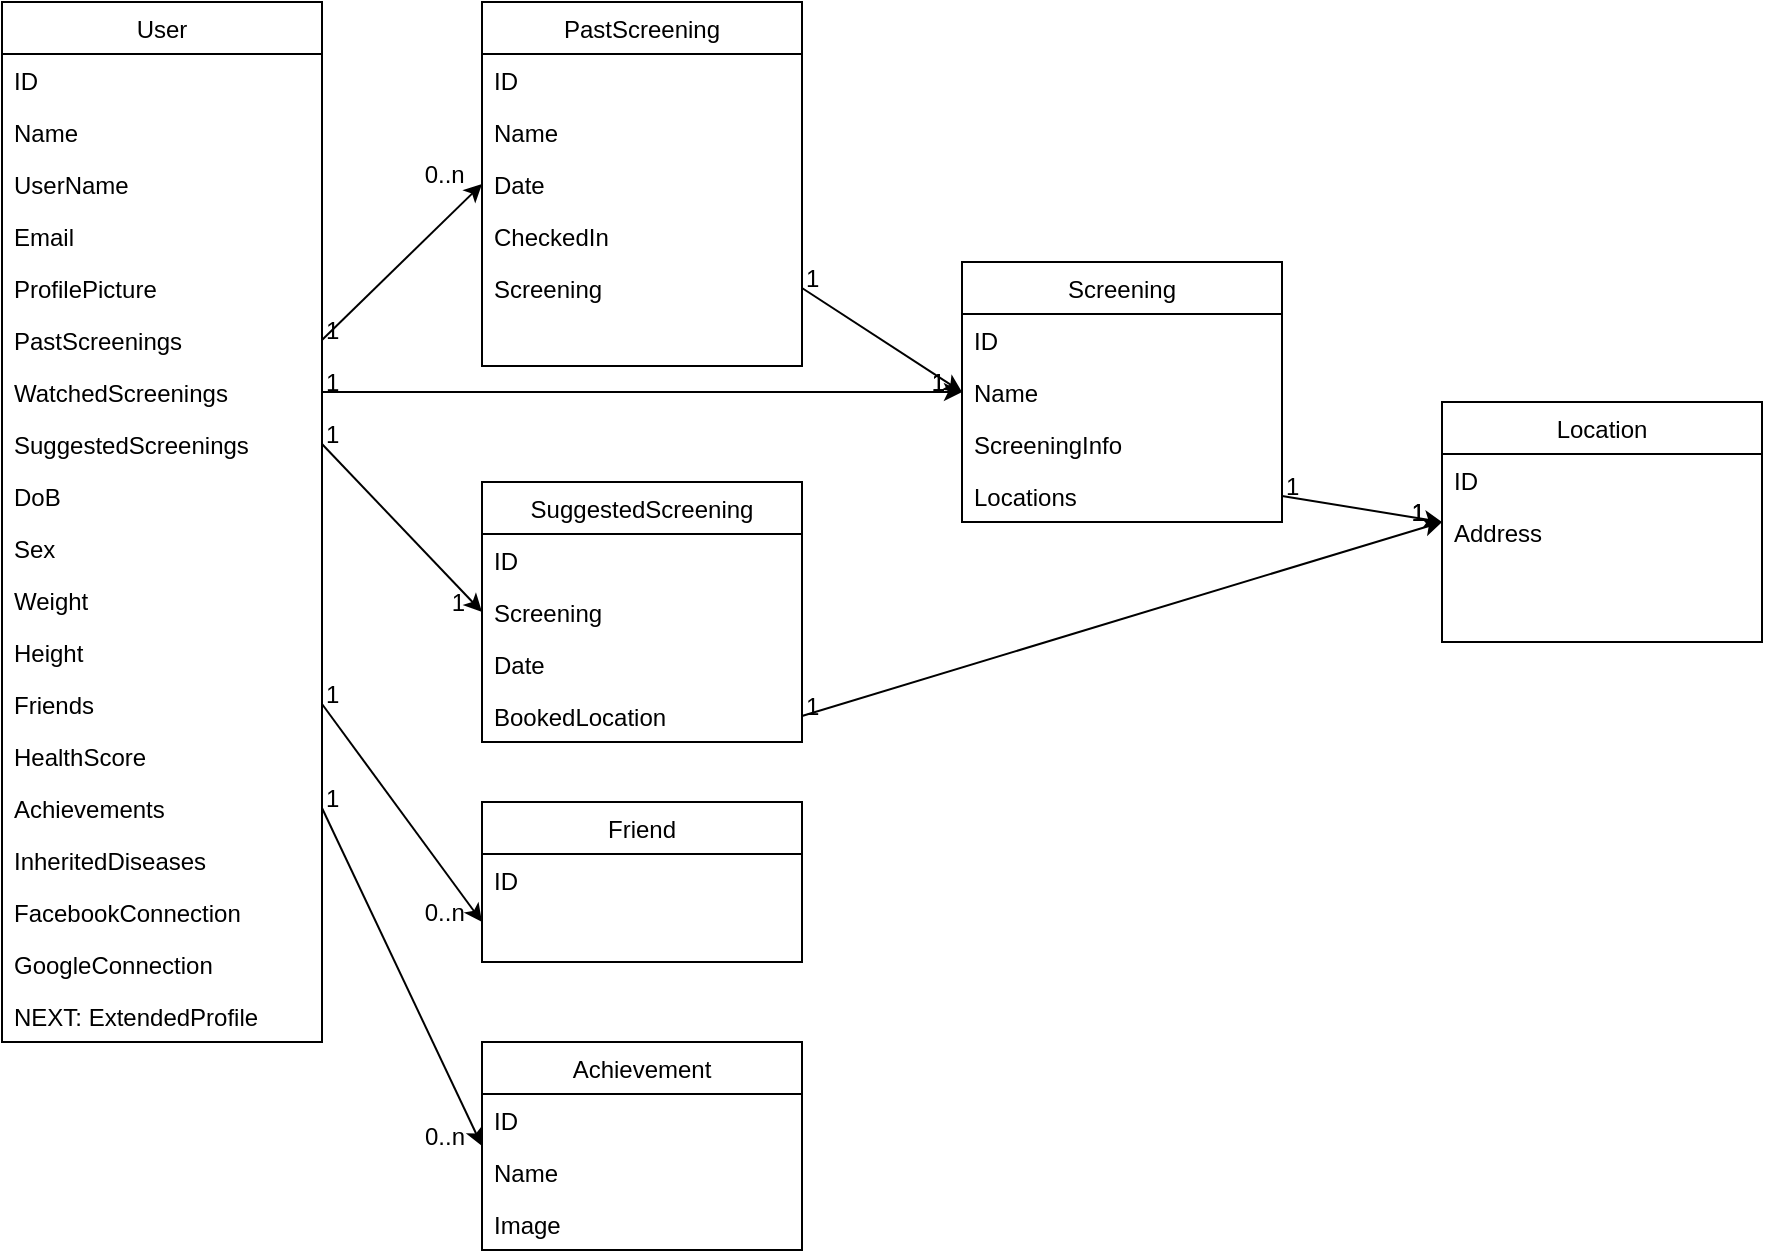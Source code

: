 <mxfile version="14.4.2" type="device"><diagram id="C5RBs43oDa-KdzZeNtuy" name="Page-1"><mxGraphModel dx="1422" dy="882" grid="1" gridSize="10" guides="1" tooltips="1" connect="1" arrows="1" fold="1" page="1" pageScale="1" pageWidth="827" pageHeight="1169" math="0" shadow="0"><root><mxCell id="WIyWlLk6GJQsqaUBKTNV-0"/><mxCell id="WIyWlLk6GJQsqaUBKTNV-1" parent="WIyWlLk6GJQsqaUBKTNV-0"/><mxCell id="zkfFHV4jXpPFQw0GAbJ--0" value="User" style="swimlane;fontStyle=0;align=center;verticalAlign=top;childLayout=stackLayout;horizontal=1;startSize=26;horizontalStack=0;resizeParent=1;resizeLast=0;collapsible=1;marginBottom=0;rounded=0;shadow=0;strokeWidth=1;" parent="WIyWlLk6GJQsqaUBKTNV-1" vertex="1"><mxGeometry x="40" y="40" width="160" height="520" as="geometry"><mxRectangle x="40" y="40" width="160" height="26" as="alternateBounds"/></mxGeometry></mxCell><mxCell id="jA7SHZQasRQUAZk4EuVD-91" value="ID" style="text;align=left;verticalAlign=top;spacingLeft=4;spacingRight=4;overflow=hidden;rotatable=0;points=[[0,0.5],[1,0.5]];portConstraint=eastwest;rounded=0;shadow=0;html=0;" vertex="1" parent="zkfFHV4jXpPFQw0GAbJ--0"><mxGeometry y="26" width="160" height="26" as="geometry"/></mxCell><mxCell id="zkfFHV4jXpPFQw0GAbJ--1" value="Name" style="text;align=left;verticalAlign=top;spacingLeft=4;spacingRight=4;overflow=hidden;rotatable=0;points=[[0,0.5],[1,0.5]];portConstraint=eastwest;" parent="zkfFHV4jXpPFQw0GAbJ--0" vertex="1"><mxGeometry y="52" width="160" height="26" as="geometry"/></mxCell><mxCell id="jA7SHZQasRQUAZk4EuVD-69" value="UserName" style="text;align=left;verticalAlign=top;spacingLeft=4;spacingRight=4;overflow=hidden;rotatable=0;points=[[0,0.5],[1,0.5]];portConstraint=eastwest;rounded=0;shadow=0;html=0;" vertex="1" parent="zkfFHV4jXpPFQw0GAbJ--0"><mxGeometry y="78" width="160" height="26" as="geometry"/></mxCell><mxCell id="zkfFHV4jXpPFQw0GAbJ--2" value="Email" style="text;align=left;verticalAlign=top;spacingLeft=4;spacingRight=4;overflow=hidden;rotatable=0;points=[[0,0.5],[1,0.5]];portConstraint=eastwest;rounded=0;shadow=0;html=0;" parent="zkfFHV4jXpPFQw0GAbJ--0" vertex="1"><mxGeometry y="104" width="160" height="26" as="geometry"/></mxCell><mxCell id="jA7SHZQasRQUAZk4EuVD-15" value="ProfilePicture" style="text;align=left;verticalAlign=top;spacingLeft=4;spacingRight=4;overflow=hidden;rotatable=0;points=[[0,0.5],[1,0.5]];portConstraint=eastwest;rounded=0;shadow=0;html=0;" vertex="1" parent="zkfFHV4jXpPFQw0GAbJ--0"><mxGeometry y="130" width="160" height="26" as="geometry"/></mxCell><mxCell id="jA7SHZQasRQUAZk4EuVD-9" value="PastScreenings" style="text;align=left;verticalAlign=top;spacingLeft=4;spacingRight=4;overflow=hidden;rotatable=0;points=[[0,0.5],[1,0.5]];portConstraint=eastwest;rounded=0;shadow=0;html=0;" vertex="1" parent="zkfFHV4jXpPFQw0GAbJ--0"><mxGeometry y="156" width="160" height="26" as="geometry"/></mxCell><mxCell id="jA7SHZQasRQUAZk4EuVD-26" value="WatchedScreenings" style="text;align=left;verticalAlign=top;spacingLeft=4;spacingRight=4;overflow=hidden;rotatable=0;points=[[0,0.5],[1,0.5]];portConstraint=eastwest;rounded=0;shadow=0;html=0;" vertex="1" parent="zkfFHV4jXpPFQw0GAbJ--0"><mxGeometry y="182" width="160" height="26" as="geometry"/></mxCell><mxCell id="jA7SHZQasRQUAZk4EuVD-27" value="SuggestedScreenings" style="text;align=left;verticalAlign=top;spacingLeft=4;spacingRight=4;overflow=hidden;rotatable=0;points=[[0,0.5],[1,0.5]];portConstraint=eastwest;rounded=0;shadow=0;html=0;" vertex="1" parent="zkfFHV4jXpPFQw0GAbJ--0"><mxGeometry y="208" width="160" height="26" as="geometry"/></mxCell><mxCell id="zkfFHV4jXpPFQw0GAbJ--3" value="DoB" style="text;align=left;verticalAlign=top;spacingLeft=4;spacingRight=4;overflow=hidden;rotatable=0;points=[[0,0.5],[1,0.5]];portConstraint=eastwest;rounded=0;shadow=0;html=0;" parent="zkfFHV4jXpPFQw0GAbJ--0" vertex="1"><mxGeometry y="234" width="160" height="26" as="geometry"/></mxCell><mxCell id="jA7SHZQasRQUAZk4EuVD-0" value="Sex" style="text;align=left;verticalAlign=top;spacingLeft=4;spacingRight=4;overflow=hidden;rotatable=0;points=[[0,0.5],[1,0.5]];portConstraint=eastwest;rounded=0;shadow=0;html=0;" vertex="1" parent="zkfFHV4jXpPFQw0GAbJ--0"><mxGeometry y="260" width="160" height="26" as="geometry"/></mxCell><mxCell id="jA7SHZQasRQUAZk4EuVD-54" value="Weight" style="text;align=left;verticalAlign=top;spacingLeft=4;spacingRight=4;overflow=hidden;rotatable=0;points=[[0,0.5],[1,0.5]];portConstraint=eastwest;rounded=0;shadow=0;html=0;" vertex="1" parent="zkfFHV4jXpPFQw0GAbJ--0"><mxGeometry y="286" width="160" height="26" as="geometry"/></mxCell><mxCell id="jA7SHZQasRQUAZk4EuVD-55" value="Height" style="text;align=left;verticalAlign=top;spacingLeft=4;spacingRight=4;overflow=hidden;rotatable=0;points=[[0,0.5],[1,0.5]];portConstraint=eastwest;rounded=0;shadow=0;html=0;" vertex="1" parent="zkfFHV4jXpPFQw0GAbJ--0"><mxGeometry y="312" width="160" height="26" as="geometry"/></mxCell><mxCell id="jA7SHZQasRQUAZk4EuVD-16" value="Friends" style="text;align=left;verticalAlign=top;spacingLeft=4;spacingRight=4;overflow=hidden;rotatable=0;points=[[0,0.5],[1,0.5]];portConstraint=eastwest;rounded=0;shadow=0;html=0;" vertex="1" parent="zkfFHV4jXpPFQw0GAbJ--0"><mxGeometry y="338" width="160" height="26" as="geometry"/></mxCell><mxCell id="jA7SHZQasRQUAZk4EuVD-25" value="HealthScore" style="text;align=left;verticalAlign=top;spacingLeft=4;spacingRight=4;overflow=hidden;rotatable=0;points=[[0,0.5],[1,0.5]];portConstraint=eastwest;rounded=0;shadow=0;html=0;" vertex="1" parent="zkfFHV4jXpPFQw0GAbJ--0"><mxGeometry y="364" width="160" height="26" as="geometry"/></mxCell><mxCell id="jA7SHZQasRQUAZk4EuVD-24" value="Achievements" style="text;align=left;verticalAlign=top;spacingLeft=4;spacingRight=4;overflow=hidden;rotatable=0;points=[[0,0.5],[1,0.5]];portConstraint=eastwest;rounded=0;shadow=0;html=0;" vertex="1" parent="zkfFHV4jXpPFQw0GAbJ--0"><mxGeometry y="390" width="160" height="26" as="geometry"/></mxCell><mxCell id="jA7SHZQasRQUAZk4EuVD-28" value="InheritedDiseases" style="text;align=left;verticalAlign=top;spacingLeft=4;spacingRight=4;overflow=hidden;rotatable=0;points=[[0,0.5],[1,0.5]];portConstraint=eastwest;rounded=0;shadow=0;html=0;" vertex="1" parent="zkfFHV4jXpPFQw0GAbJ--0"><mxGeometry y="416" width="160" height="26" as="geometry"/></mxCell><mxCell id="jA7SHZQasRQUAZk4EuVD-57" value="FacebookConnection" style="text;align=left;verticalAlign=top;spacingLeft=4;spacingRight=4;overflow=hidden;rotatable=0;points=[[0,0.5],[1,0.5]];portConstraint=eastwest;rounded=0;shadow=0;html=0;" vertex="1" parent="zkfFHV4jXpPFQw0GAbJ--0"><mxGeometry y="442" width="160" height="26" as="geometry"/></mxCell><mxCell id="jA7SHZQasRQUAZk4EuVD-87" value="GoogleConnection" style="text;align=left;verticalAlign=top;spacingLeft=4;spacingRight=4;overflow=hidden;rotatable=0;points=[[0,0.5],[1,0.5]];portConstraint=eastwest;rounded=0;shadow=0;html=0;" vertex="1" parent="zkfFHV4jXpPFQw0GAbJ--0"><mxGeometry y="468" width="160" height="26" as="geometry"/></mxCell><mxCell id="jA7SHZQasRQUAZk4EuVD-71" value="NEXT: ExtendedProfile" style="text;align=left;verticalAlign=top;spacingLeft=4;spacingRight=4;overflow=hidden;rotatable=0;points=[[0,0.5],[1,0.5]];portConstraint=eastwest;rounded=0;shadow=0;html=0;" vertex="1" parent="zkfFHV4jXpPFQw0GAbJ--0"><mxGeometry y="494" width="160" height="26" as="geometry"/></mxCell><mxCell id="zkfFHV4jXpPFQw0GAbJ--17" value="PastScreening" style="swimlane;fontStyle=0;align=center;verticalAlign=top;childLayout=stackLayout;horizontal=1;startSize=26;horizontalStack=0;resizeParent=1;resizeLast=0;collapsible=1;marginBottom=0;rounded=0;shadow=0;strokeWidth=1;" parent="WIyWlLk6GJQsqaUBKTNV-1" vertex="1"><mxGeometry x="280" y="40" width="160" height="182" as="geometry"><mxRectangle x="550" y="140" width="160" height="26" as="alternateBounds"/></mxGeometry></mxCell><mxCell id="jA7SHZQasRQUAZk4EuVD-90" value="ID" style="text;align=left;verticalAlign=top;spacingLeft=4;spacingRight=4;overflow=hidden;rotatable=0;points=[[0,0.5],[1,0.5]];portConstraint=eastwest;rounded=0;shadow=0;html=0;" vertex="1" parent="zkfFHV4jXpPFQw0GAbJ--17"><mxGeometry y="26" width="160" height="26" as="geometry"/></mxCell><mxCell id="zkfFHV4jXpPFQw0GAbJ--18" value="Name" style="text;align=left;verticalAlign=top;spacingLeft=4;spacingRight=4;overflow=hidden;rotatable=0;points=[[0,0.5],[1,0.5]];portConstraint=eastwest;" parent="zkfFHV4jXpPFQw0GAbJ--17" vertex="1"><mxGeometry y="52" width="160" height="26" as="geometry"/></mxCell><mxCell id="zkfFHV4jXpPFQw0GAbJ--19" value="Date" style="text;align=left;verticalAlign=top;spacingLeft=4;spacingRight=4;overflow=hidden;rotatable=0;points=[[0,0.5],[1,0.5]];portConstraint=eastwest;rounded=0;shadow=0;html=0;" parent="zkfFHV4jXpPFQw0GAbJ--17" vertex="1"><mxGeometry y="78" width="160" height="26" as="geometry"/></mxCell><mxCell id="jA7SHZQasRQUAZk4EuVD-13" value="CheckedIn" style="text;align=left;verticalAlign=top;spacingLeft=4;spacingRight=4;overflow=hidden;rotatable=0;points=[[0,0.5],[1,0.5]];portConstraint=eastwest;rounded=0;shadow=0;html=0;" vertex="1" parent="zkfFHV4jXpPFQw0GAbJ--17"><mxGeometry y="104" width="160" height="26" as="geometry"/></mxCell><mxCell id="jA7SHZQasRQUAZk4EuVD-65" value="Screening" style="text;align=left;verticalAlign=top;spacingLeft=4;spacingRight=4;overflow=hidden;rotatable=0;points=[[0,0.5],[1,0.5]];portConstraint=eastwest;rounded=0;shadow=0;html=0;" vertex="1" parent="zkfFHV4jXpPFQw0GAbJ--17"><mxGeometry y="130" width="160" height="26" as="geometry"/></mxCell><mxCell id="zkfFHV4jXpPFQw0GAbJ--26" value="" style="endArrow=classic;shadow=0;strokeWidth=1;rounded=0;endFill=1;exitX=1;exitY=0.5;exitDx=0;exitDy=0;entryX=0;entryY=0.5;entryDx=0;entryDy=0;" parent="WIyWlLk6GJQsqaUBKTNV-1" source="jA7SHZQasRQUAZk4EuVD-9" target="zkfFHV4jXpPFQw0GAbJ--17" edge="1"><mxGeometry x="0.5" y="41" relative="1" as="geometry"><mxPoint x="230" y="157" as="sourcePoint"/><mxPoint x="270" y="60" as="targetPoint"/><mxPoint x="-40" y="32" as="offset"/></mxGeometry></mxCell><mxCell id="zkfFHV4jXpPFQw0GAbJ--27" value="1" style="resizable=0;align=left;verticalAlign=bottom;labelBackgroundColor=none;fontSize=12;" parent="zkfFHV4jXpPFQw0GAbJ--26" connectable="0" vertex="1"><mxGeometry x="-1" relative="1" as="geometry"><mxPoint y="4" as="offset"/></mxGeometry></mxCell><mxCell id="zkfFHV4jXpPFQw0GAbJ--28" value="0..n" style="resizable=0;align=right;verticalAlign=bottom;labelBackgroundColor=none;fontSize=12;" parent="zkfFHV4jXpPFQw0GAbJ--26" connectable="0" vertex="1"><mxGeometry x="1" relative="1" as="geometry"><mxPoint x="-7" y="4" as="offset"/></mxGeometry></mxCell><mxCell id="jA7SHZQasRQUAZk4EuVD-17" value="Screening" style="swimlane;fontStyle=0;align=center;verticalAlign=top;childLayout=stackLayout;horizontal=1;startSize=26;horizontalStack=0;resizeParent=1;resizeLast=0;collapsible=1;marginBottom=0;rounded=0;shadow=0;strokeWidth=1;" vertex="1" parent="WIyWlLk6GJQsqaUBKTNV-1"><mxGeometry x="520" y="170" width="160" height="130" as="geometry"><mxRectangle x="550" y="140" width="160" height="26" as="alternateBounds"/></mxGeometry></mxCell><mxCell id="jA7SHZQasRQUAZk4EuVD-89" value="ID" style="text;align=left;verticalAlign=top;spacingLeft=4;spacingRight=4;overflow=hidden;rotatable=0;points=[[0,0.5],[1,0.5]];portConstraint=eastwest;rounded=0;shadow=0;html=0;" vertex="1" parent="jA7SHZQasRQUAZk4EuVD-17"><mxGeometry y="26" width="160" height="26" as="geometry"/></mxCell><mxCell id="jA7SHZQasRQUAZk4EuVD-18" value="Name" style="text;align=left;verticalAlign=top;spacingLeft=4;spacingRight=4;overflow=hidden;rotatable=0;points=[[0,0.5],[1,0.5]];portConstraint=eastwest;" vertex="1" parent="jA7SHZQasRQUAZk4EuVD-17"><mxGeometry y="52" width="160" height="26" as="geometry"/></mxCell><mxCell id="jA7SHZQasRQUAZk4EuVD-114" value="ScreeningInfo" style="text;align=left;verticalAlign=top;spacingLeft=4;spacingRight=4;overflow=hidden;rotatable=0;points=[[0,0.5],[1,0.5]];portConstraint=eastwest;rounded=0;shadow=0;html=0;" vertex="1" parent="jA7SHZQasRQUAZk4EuVD-17"><mxGeometry y="78" width="160" height="26" as="geometry"/></mxCell><mxCell id="jA7SHZQasRQUAZk4EuVD-21" value="Locations" style="text;align=left;verticalAlign=top;spacingLeft=4;spacingRight=4;overflow=hidden;rotatable=0;points=[[0,0.5],[1,0.5]];portConstraint=eastwest;rounded=0;shadow=0;html=0;" vertex="1" parent="jA7SHZQasRQUAZk4EuVD-17"><mxGeometry y="104" width="160" height="26" as="geometry"/></mxCell><mxCell id="jA7SHZQasRQUAZk4EuVD-30" value="Achievement" style="swimlane;fontStyle=0;align=center;verticalAlign=top;childLayout=stackLayout;horizontal=1;startSize=26;horizontalStack=0;resizeParent=1;resizeLast=0;collapsible=1;marginBottom=0;rounded=0;shadow=0;strokeWidth=1;" vertex="1" parent="WIyWlLk6GJQsqaUBKTNV-1"><mxGeometry x="280" y="560" width="160" height="104" as="geometry"><mxRectangle x="550" y="140" width="160" height="26" as="alternateBounds"/></mxGeometry></mxCell><mxCell id="jA7SHZQasRQUAZk4EuVD-88" value="ID" style="text;align=left;verticalAlign=top;spacingLeft=4;spacingRight=4;overflow=hidden;rotatable=0;points=[[0,0.5],[1,0.5]];portConstraint=eastwest;rounded=0;shadow=0;html=0;" vertex="1" parent="jA7SHZQasRQUAZk4EuVD-30"><mxGeometry y="26" width="160" height="26" as="geometry"/></mxCell><mxCell id="jA7SHZQasRQUAZk4EuVD-31" value="Name" style="text;align=left;verticalAlign=top;spacingLeft=4;spacingRight=4;overflow=hidden;rotatable=0;points=[[0,0.5],[1,0.5]];portConstraint=eastwest;" vertex="1" parent="jA7SHZQasRQUAZk4EuVD-30"><mxGeometry y="52" width="160" height="26" as="geometry"/></mxCell><mxCell id="jA7SHZQasRQUAZk4EuVD-32" value="Image" style="text;align=left;verticalAlign=top;spacingLeft=4;spacingRight=4;overflow=hidden;rotatable=0;points=[[0,0.5],[1,0.5]];portConstraint=eastwest;rounded=0;shadow=0;html=0;" vertex="1" parent="jA7SHZQasRQUAZk4EuVD-30"><mxGeometry y="78" width="160" height="26" as="geometry"/></mxCell><mxCell id="jA7SHZQasRQUAZk4EuVD-38" value="" style="endArrow=classic;shadow=0;strokeWidth=1;rounded=0;endFill=1;exitX=1;exitY=0.5;exitDx=0;exitDy=0;entryX=0;entryY=0.5;entryDx=0;entryDy=0;" edge="1" parent="WIyWlLk6GJQsqaUBKTNV-1" source="jA7SHZQasRQUAZk4EuVD-24" target="jA7SHZQasRQUAZk4EuVD-30"><mxGeometry x="0.5" y="41" relative="1" as="geometry"><mxPoint x="180" y="493" as="sourcePoint"/><mxPoint x="300" y="378" as="targetPoint"/><mxPoint x="-40" y="32" as="offset"/></mxGeometry></mxCell><mxCell id="jA7SHZQasRQUAZk4EuVD-39" value="1" style="resizable=0;align=left;verticalAlign=bottom;labelBackgroundColor=none;fontSize=12;" connectable="0" vertex="1" parent="jA7SHZQasRQUAZk4EuVD-38"><mxGeometry x="-1" relative="1" as="geometry"><mxPoint y="4" as="offset"/></mxGeometry></mxCell><mxCell id="jA7SHZQasRQUAZk4EuVD-40" value="0..n" style="resizable=0;align=right;verticalAlign=bottom;labelBackgroundColor=none;fontSize=12;" connectable="0" vertex="1" parent="jA7SHZQasRQUAZk4EuVD-38"><mxGeometry x="1" relative="1" as="geometry"><mxPoint x="-7" y="4" as="offset"/></mxGeometry></mxCell><mxCell id="jA7SHZQasRQUAZk4EuVD-66" value="" style="endArrow=classic;shadow=0;strokeWidth=1;rounded=0;endFill=1;entryX=0;entryY=0.5;entryDx=0;entryDy=0;exitX=1;exitY=0.5;exitDx=0;exitDy=0;" edge="1" parent="WIyWlLk6GJQsqaUBKTNV-1" source="jA7SHZQasRQUAZk4EuVD-65" target="jA7SHZQasRQUAZk4EuVD-17"><mxGeometry x="0.5" y="41" relative="1" as="geometry"><mxPoint x="500" y="243" as="sourcePoint"/><mxPoint x="620" y="220" as="targetPoint"/><mxPoint x="-40" y="32" as="offset"/></mxGeometry></mxCell><mxCell id="jA7SHZQasRQUAZk4EuVD-67" value="1" style="resizable=0;align=left;verticalAlign=bottom;labelBackgroundColor=none;fontSize=12;" connectable="0" vertex="1" parent="jA7SHZQasRQUAZk4EuVD-66"><mxGeometry x="-1" relative="1" as="geometry"><mxPoint y="4" as="offset"/></mxGeometry></mxCell><mxCell id="jA7SHZQasRQUAZk4EuVD-68" value="1" style="resizable=0;align=right;verticalAlign=bottom;labelBackgroundColor=none;fontSize=12;" connectable="0" vertex="1" parent="jA7SHZQasRQUAZk4EuVD-66"><mxGeometry x="1" relative="1" as="geometry"><mxPoint x="-7" y="4" as="offset"/></mxGeometry></mxCell><mxCell id="jA7SHZQasRQUAZk4EuVD-72" value="Friend" style="swimlane;fontStyle=0;align=center;verticalAlign=top;childLayout=stackLayout;horizontal=1;startSize=26;horizontalStack=0;resizeParent=1;resizeLast=0;collapsible=1;marginBottom=0;rounded=0;shadow=0;strokeWidth=1;" vertex="1" parent="WIyWlLk6GJQsqaUBKTNV-1"><mxGeometry x="280" y="440" width="160" height="80" as="geometry"><mxRectangle x="550" y="140" width="160" height="26" as="alternateBounds"/></mxGeometry></mxCell><mxCell id="jA7SHZQasRQUAZk4EuVD-73" value="ID" style="text;align=left;verticalAlign=top;spacingLeft=4;spacingRight=4;overflow=hidden;rotatable=0;points=[[0,0.5],[1,0.5]];portConstraint=eastwest;rounded=0;shadow=0;html=0;" vertex="1" parent="jA7SHZQasRQUAZk4EuVD-72"><mxGeometry y="26" width="160" height="26" as="geometry"/></mxCell><mxCell id="jA7SHZQasRQUAZk4EuVD-78" value="" style="endArrow=classic;shadow=0;strokeWidth=1;rounded=0;endFill=1;exitX=1;exitY=0.5;exitDx=0;exitDy=0;entryX=0;entryY=0.75;entryDx=0;entryDy=0;" edge="1" parent="WIyWlLk6GJQsqaUBKTNV-1" source="jA7SHZQasRQUAZk4EuVD-16" target="jA7SHZQasRQUAZk4EuVD-72"><mxGeometry x="0.5" y="41" relative="1" as="geometry"><mxPoint x="210" y="375" as="sourcePoint"/><mxPoint x="330" y="410" as="targetPoint"/><mxPoint x="-40" y="32" as="offset"/></mxGeometry></mxCell><mxCell id="jA7SHZQasRQUAZk4EuVD-79" value="1" style="resizable=0;align=left;verticalAlign=bottom;labelBackgroundColor=none;fontSize=12;" connectable="0" vertex="1" parent="jA7SHZQasRQUAZk4EuVD-78"><mxGeometry x="-1" relative="1" as="geometry"><mxPoint y="4" as="offset"/></mxGeometry></mxCell><mxCell id="jA7SHZQasRQUAZk4EuVD-80" value="0..n" style="resizable=0;align=right;verticalAlign=bottom;labelBackgroundColor=none;fontSize=12;" connectable="0" vertex="1" parent="jA7SHZQasRQUAZk4EuVD-78"><mxGeometry x="1" relative="1" as="geometry"><mxPoint x="-7" y="4" as="offset"/></mxGeometry></mxCell><mxCell id="jA7SHZQasRQUAZk4EuVD-81" value="" style="endArrow=classic;shadow=0;strokeWidth=1;rounded=0;endFill=1;exitX=1;exitY=0.5;exitDx=0;exitDy=0;entryX=0;entryY=0.5;entryDx=0;entryDy=0;" edge="1" parent="WIyWlLk6GJQsqaUBKTNV-1" source="jA7SHZQasRQUAZk4EuVD-26" target="jA7SHZQasRQUAZk4EuVD-17"><mxGeometry x="0.5" y="41" relative="1" as="geometry"><mxPoint x="490" y="193" as="sourcePoint"/><mxPoint x="550" y="160" as="targetPoint"/><mxPoint x="-40" y="32" as="offset"/></mxGeometry></mxCell><mxCell id="jA7SHZQasRQUAZk4EuVD-82" value="1" style="resizable=0;align=left;verticalAlign=bottom;labelBackgroundColor=none;fontSize=12;" connectable="0" vertex="1" parent="jA7SHZQasRQUAZk4EuVD-81"><mxGeometry x="-1" relative="1" as="geometry"><mxPoint y="4" as="offset"/></mxGeometry></mxCell><mxCell id="jA7SHZQasRQUAZk4EuVD-83" value="1" style="resizable=0;align=right;verticalAlign=bottom;labelBackgroundColor=none;fontSize=12;" connectable="0" vertex="1" parent="jA7SHZQasRQUAZk4EuVD-81"><mxGeometry x="1" relative="1" as="geometry"><mxPoint x="-7" y="4" as="offset"/></mxGeometry></mxCell><mxCell id="jA7SHZQasRQUAZk4EuVD-84" value="" style="endArrow=classic;shadow=0;strokeWidth=1;rounded=0;endFill=1;exitX=1;exitY=0.5;exitDx=0;exitDy=0;entryX=0;entryY=0.5;entryDx=0;entryDy=0;" edge="1" parent="WIyWlLk6GJQsqaUBKTNV-1" source="jA7SHZQasRQUAZk4EuVD-27" target="jA7SHZQasRQUAZk4EuVD-98"><mxGeometry x="0.5" y="41" relative="1" as="geometry"><mxPoint x="210" y="401" as="sourcePoint"/><mxPoint x="580" y="340" as="targetPoint"/><mxPoint x="-40" y="32" as="offset"/></mxGeometry></mxCell><mxCell id="jA7SHZQasRQUAZk4EuVD-85" value="1" style="resizable=0;align=left;verticalAlign=bottom;labelBackgroundColor=none;fontSize=12;" connectable="0" vertex="1" parent="jA7SHZQasRQUAZk4EuVD-84"><mxGeometry x="-1" relative="1" as="geometry"><mxPoint y="4" as="offset"/></mxGeometry></mxCell><mxCell id="jA7SHZQasRQUAZk4EuVD-86" value="1" style="resizable=0;align=right;verticalAlign=bottom;labelBackgroundColor=none;fontSize=12;" connectable="0" vertex="1" parent="jA7SHZQasRQUAZk4EuVD-84"><mxGeometry x="1" relative="1" as="geometry"><mxPoint x="-7" y="4" as="offset"/></mxGeometry></mxCell><mxCell id="jA7SHZQasRQUAZk4EuVD-92" value="Location" style="swimlane;fontStyle=0;align=center;verticalAlign=top;childLayout=stackLayout;horizontal=1;startSize=26;horizontalStack=0;resizeParent=1;resizeLast=0;collapsible=1;marginBottom=0;rounded=0;shadow=0;strokeWidth=1;" vertex="1" parent="WIyWlLk6GJQsqaUBKTNV-1"><mxGeometry x="760" y="240" width="160" height="120" as="geometry"><mxRectangle x="550" y="140" width="160" height="26" as="alternateBounds"/></mxGeometry></mxCell><mxCell id="jA7SHZQasRQUAZk4EuVD-94" value="ID" style="text;align=left;verticalAlign=top;spacingLeft=4;spacingRight=4;overflow=hidden;rotatable=0;points=[[0,0.5],[1,0.5]];portConstraint=eastwest;rounded=0;shadow=0;html=0;" vertex="1" parent="jA7SHZQasRQUAZk4EuVD-92"><mxGeometry y="26" width="160" height="26" as="geometry"/></mxCell><mxCell id="jA7SHZQasRQUAZk4EuVD-93" value="Address" style="text;align=left;verticalAlign=top;spacingLeft=4;spacingRight=4;overflow=hidden;rotatable=0;points=[[0,0.5],[1,0.5]];portConstraint=eastwest;rounded=0;shadow=0;html=0;" vertex="1" parent="jA7SHZQasRQUAZk4EuVD-92"><mxGeometry y="52" width="160" height="26" as="geometry"/></mxCell><mxCell id="jA7SHZQasRQUAZk4EuVD-95" value="" style="endArrow=classic;shadow=0;strokeWidth=1;rounded=0;endFill=1;entryX=0;entryY=0.5;entryDx=0;entryDy=0;exitX=1;exitY=0.5;exitDx=0;exitDy=0;" edge="1" parent="WIyWlLk6GJQsqaUBKTNV-1" source="jA7SHZQasRQUAZk4EuVD-21" target="jA7SHZQasRQUAZk4EuVD-92"><mxGeometry x="0.5" y="41" relative="1" as="geometry"><mxPoint x="470" y="370" as="sourcePoint"/><mxPoint x="550" y="401" as="targetPoint"/><mxPoint x="-40" y="32" as="offset"/></mxGeometry></mxCell><mxCell id="jA7SHZQasRQUAZk4EuVD-96" value="1" style="resizable=0;align=left;verticalAlign=bottom;labelBackgroundColor=none;fontSize=12;" connectable="0" vertex="1" parent="jA7SHZQasRQUAZk4EuVD-95"><mxGeometry x="-1" relative="1" as="geometry"><mxPoint y="4" as="offset"/></mxGeometry></mxCell><mxCell id="jA7SHZQasRQUAZk4EuVD-97" value="1" style="resizable=0;align=right;verticalAlign=bottom;labelBackgroundColor=none;fontSize=12;" connectable="0" vertex="1" parent="jA7SHZQasRQUAZk4EuVD-95"><mxGeometry x="1" relative="1" as="geometry"><mxPoint x="-7" y="4" as="offset"/></mxGeometry></mxCell><mxCell id="jA7SHZQasRQUAZk4EuVD-98" value="SuggestedScreening" style="swimlane;fontStyle=0;align=center;verticalAlign=top;childLayout=stackLayout;horizontal=1;startSize=26;horizontalStack=0;resizeParent=1;resizeLast=0;collapsible=1;marginBottom=0;rounded=0;shadow=0;strokeWidth=1;" vertex="1" parent="WIyWlLk6GJQsqaUBKTNV-1"><mxGeometry x="280" y="280" width="160" height="130" as="geometry"><mxRectangle x="550" y="140" width="160" height="26" as="alternateBounds"/></mxGeometry></mxCell><mxCell id="jA7SHZQasRQUAZk4EuVD-99" value="ID" style="text;align=left;verticalAlign=top;spacingLeft=4;spacingRight=4;overflow=hidden;rotatable=0;points=[[0,0.5],[1,0.5]];portConstraint=eastwest;rounded=0;shadow=0;html=0;" vertex="1" parent="jA7SHZQasRQUAZk4EuVD-98"><mxGeometry y="26" width="160" height="26" as="geometry"/></mxCell><mxCell id="jA7SHZQasRQUAZk4EuVD-100" value="Screening" style="text;align=left;verticalAlign=top;spacingLeft=4;spacingRight=4;overflow=hidden;rotatable=0;points=[[0,0.5],[1,0.5]];portConstraint=eastwest;rounded=0;shadow=0;html=0;" vertex="1" parent="jA7SHZQasRQUAZk4EuVD-98"><mxGeometry y="52" width="160" height="26" as="geometry"/></mxCell><mxCell id="jA7SHZQasRQUAZk4EuVD-109" value="Date" style="text;align=left;verticalAlign=top;spacingLeft=4;spacingRight=4;overflow=hidden;rotatable=0;points=[[0,0.5],[1,0.5]];portConstraint=eastwest;rounded=0;shadow=0;html=0;" vertex="1" parent="jA7SHZQasRQUAZk4EuVD-98"><mxGeometry y="78" width="160" height="26" as="geometry"/></mxCell><mxCell id="jA7SHZQasRQUAZk4EuVD-104" value="BookedLocation" style="text;align=left;verticalAlign=top;spacingLeft=4;spacingRight=4;overflow=hidden;rotatable=0;points=[[0,0.5],[1,0.5]];portConstraint=eastwest;rounded=0;shadow=0;html=0;" vertex="1" parent="jA7SHZQasRQUAZk4EuVD-98"><mxGeometry y="104" width="160" height="26" as="geometry"/></mxCell><mxCell id="jA7SHZQasRQUAZk4EuVD-110" value="" style="endArrow=classic;shadow=0;strokeWidth=1;rounded=0;endFill=1;entryX=0;entryY=0.5;entryDx=0;entryDy=0;exitX=1;exitY=0.5;exitDx=0;exitDy=0;" edge="1" parent="WIyWlLk6GJQsqaUBKTNV-1" source="jA7SHZQasRQUAZk4EuVD-104" target="jA7SHZQasRQUAZk4EuVD-92"><mxGeometry x="0.5" y="41" relative="1" as="geometry"><mxPoint x="550" y="391" as="sourcePoint"/><mxPoint x="630" y="360" as="targetPoint"/><mxPoint x="-40" y="32" as="offset"/></mxGeometry></mxCell><mxCell id="jA7SHZQasRQUAZk4EuVD-111" value="1" style="resizable=0;align=left;verticalAlign=bottom;labelBackgroundColor=none;fontSize=12;" connectable="0" vertex="1" parent="jA7SHZQasRQUAZk4EuVD-110"><mxGeometry x="-1" relative="1" as="geometry"><mxPoint y="4" as="offset"/></mxGeometry></mxCell><mxCell id="jA7SHZQasRQUAZk4EuVD-112" value="1" style="resizable=0;align=right;verticalAlign=bottom;labelBackgroundColor=none;fontSize=12;" connectable="0" vertex="1" parent="jA7SHZQasRQUAZk4EuVD-110"><mxGeometry x="1" relative="1" as="geometry"><mxPoint x="-7" y="4" as="offset"/></mxGeometry></mxCell></root></mxGraphModel></diagram></mxfile>